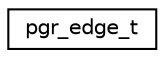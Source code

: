 digraph "Graphical Class Hierarchy"
{
  edge [fontname="Helvetica",fontsize="10",labelfontname="Helvetica",labelfontsize="10"];
  node [fontname="Helvetica",fontsize="10",shape=record];
  rankdir="LR";
  Node1 [label="pgr_edge_t",height=0.2,width=0.4,color="black", fillcolor="white", style="filled",URL="$structpgr__edge__t.html"];
}
